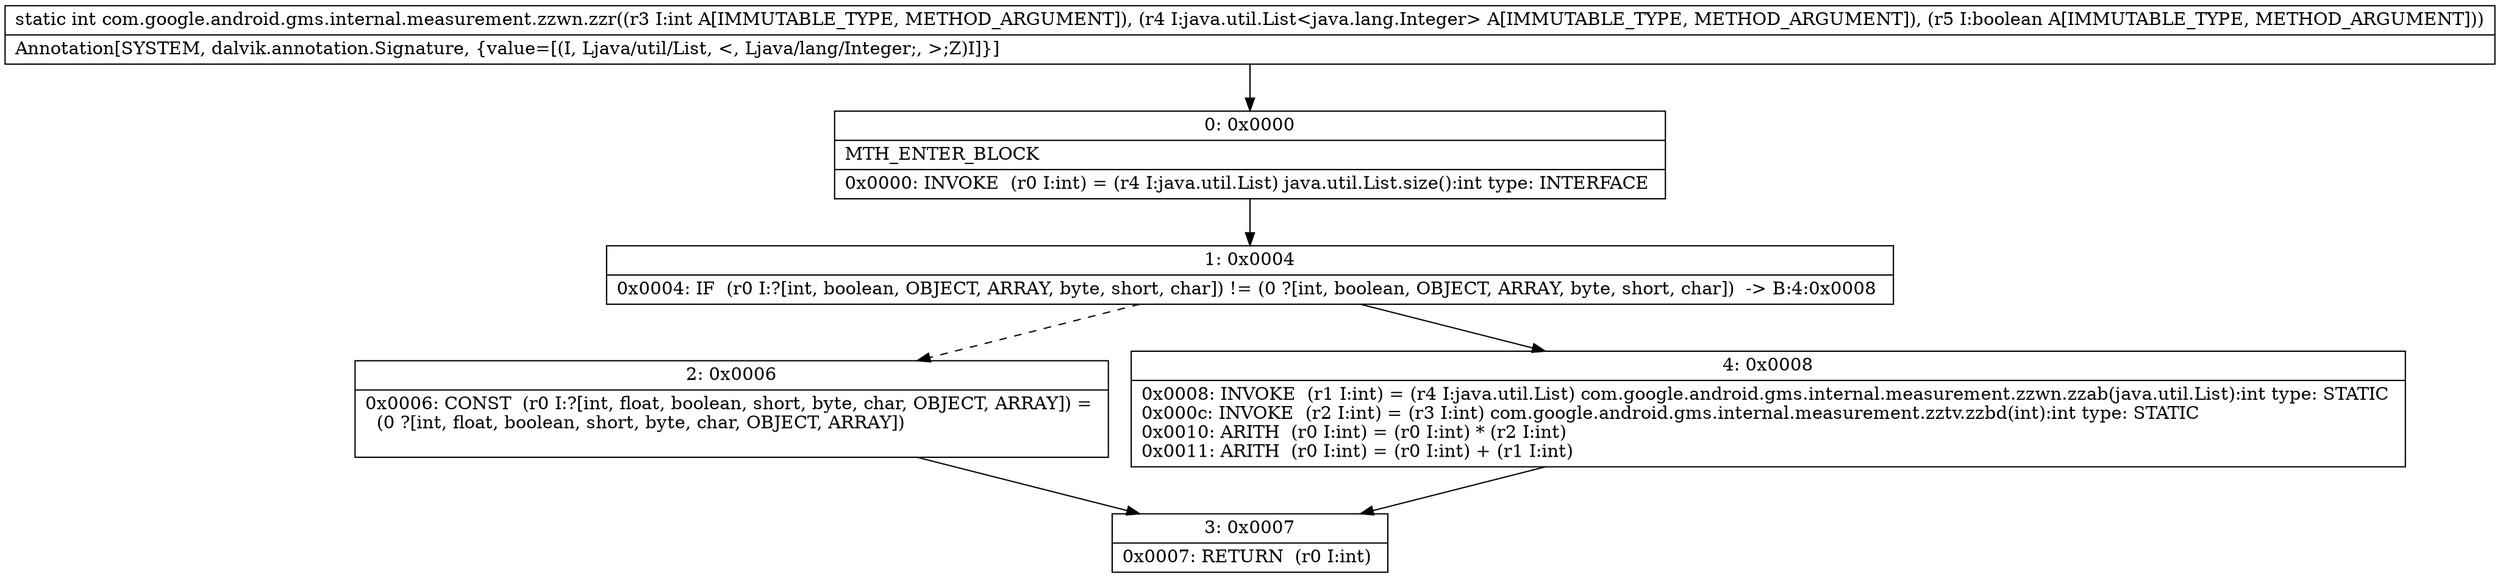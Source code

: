 digraph "CFG forcom.google.android.gms.internal.measurement.zzwn.zzr(ILjava\/util\/List;Z)I" {
Node_0 [shape=record,label="{0\:\ 0x0000|MTH_ENTER_BLOCK\l|0x0000: INVOKE  (r0 I:int) = (r4 I:java.util.List) java.util.List.size():int type: INTERFACE \l}"];
Node_1 [shape=record,label="{1\:\ 0x0004|0x0004: IF  (r0 I:?[int, boolean, OBJECT, ARRAY, byte, short, char]) != (0 ?[int, boolean, OBJECT, ARRAY, byte, short, char])  \-\> B:4:0x0008 \l}"];
Node_2 [shape=record,label="{2\:\ 0x0006|0x0006: CONST  (r0 I:?[int, float, boolean, short, byte, char, OBJECT, ARRAY]) = \l  (0 ?[int, float, boolean, short, byte, char, OBJECT, ARRAY])\l \l}"];
Node_3 [shape=record,label="{3\:\ 0x0007|0x0007: RETURN  (r0 I:int) \l}"];
Node_4 [shape=record,label="{4\:\ 0x0008|0x0008: INVOKE  (r1 I:int) = (r4 I:java.util.List) com.google.android.gms.internal.measurement.zzwn.zzab(java.util.List):int type: STATIC \l0x000c: INVOKE  (r2 I:int) = (r3 I:int) com.google.android.gms.internal.measurement.zztv.zzbd(int):int type: STATIC \l0x0010: ARITH  (r0 I:int) = (r0 I:int) * (r2 I:int) \l0x0011: ARITH  (r0 I:int) = (r0 I:int) + (r1 I:int) \l}"];
MethodNode[shape=record,label="{static int com.google.android.gms.internal.measurement.zzwn.zzr((r3 I:int A[IMMUTABLE_TYPE, METHOD_ARGUMENT]), (r4 I:java.util.List\<java.lang.Integer\> A[IMMUTABLE_TYPE, METHOD_ARGUMENT]), (r5 I:boolean A[IMMUTABLE_TYPE, METHOD_ARGUMENT]))  | Annotation[SYSTEM, dalvik.annotation.Signature, \{value=[(I, Ljava\/util\/List, \<, Ljava\/lang\/Integer;, \>;Z)I]\}]\l}"];
MethodNode -> Node_0;
Node_0 -> Node_1;
Node_1 -> Node_2[style=dashed];
Node_1 -> Node_4;
Node_2 -> Node_3;
Node_4 -> Node_3;
}

